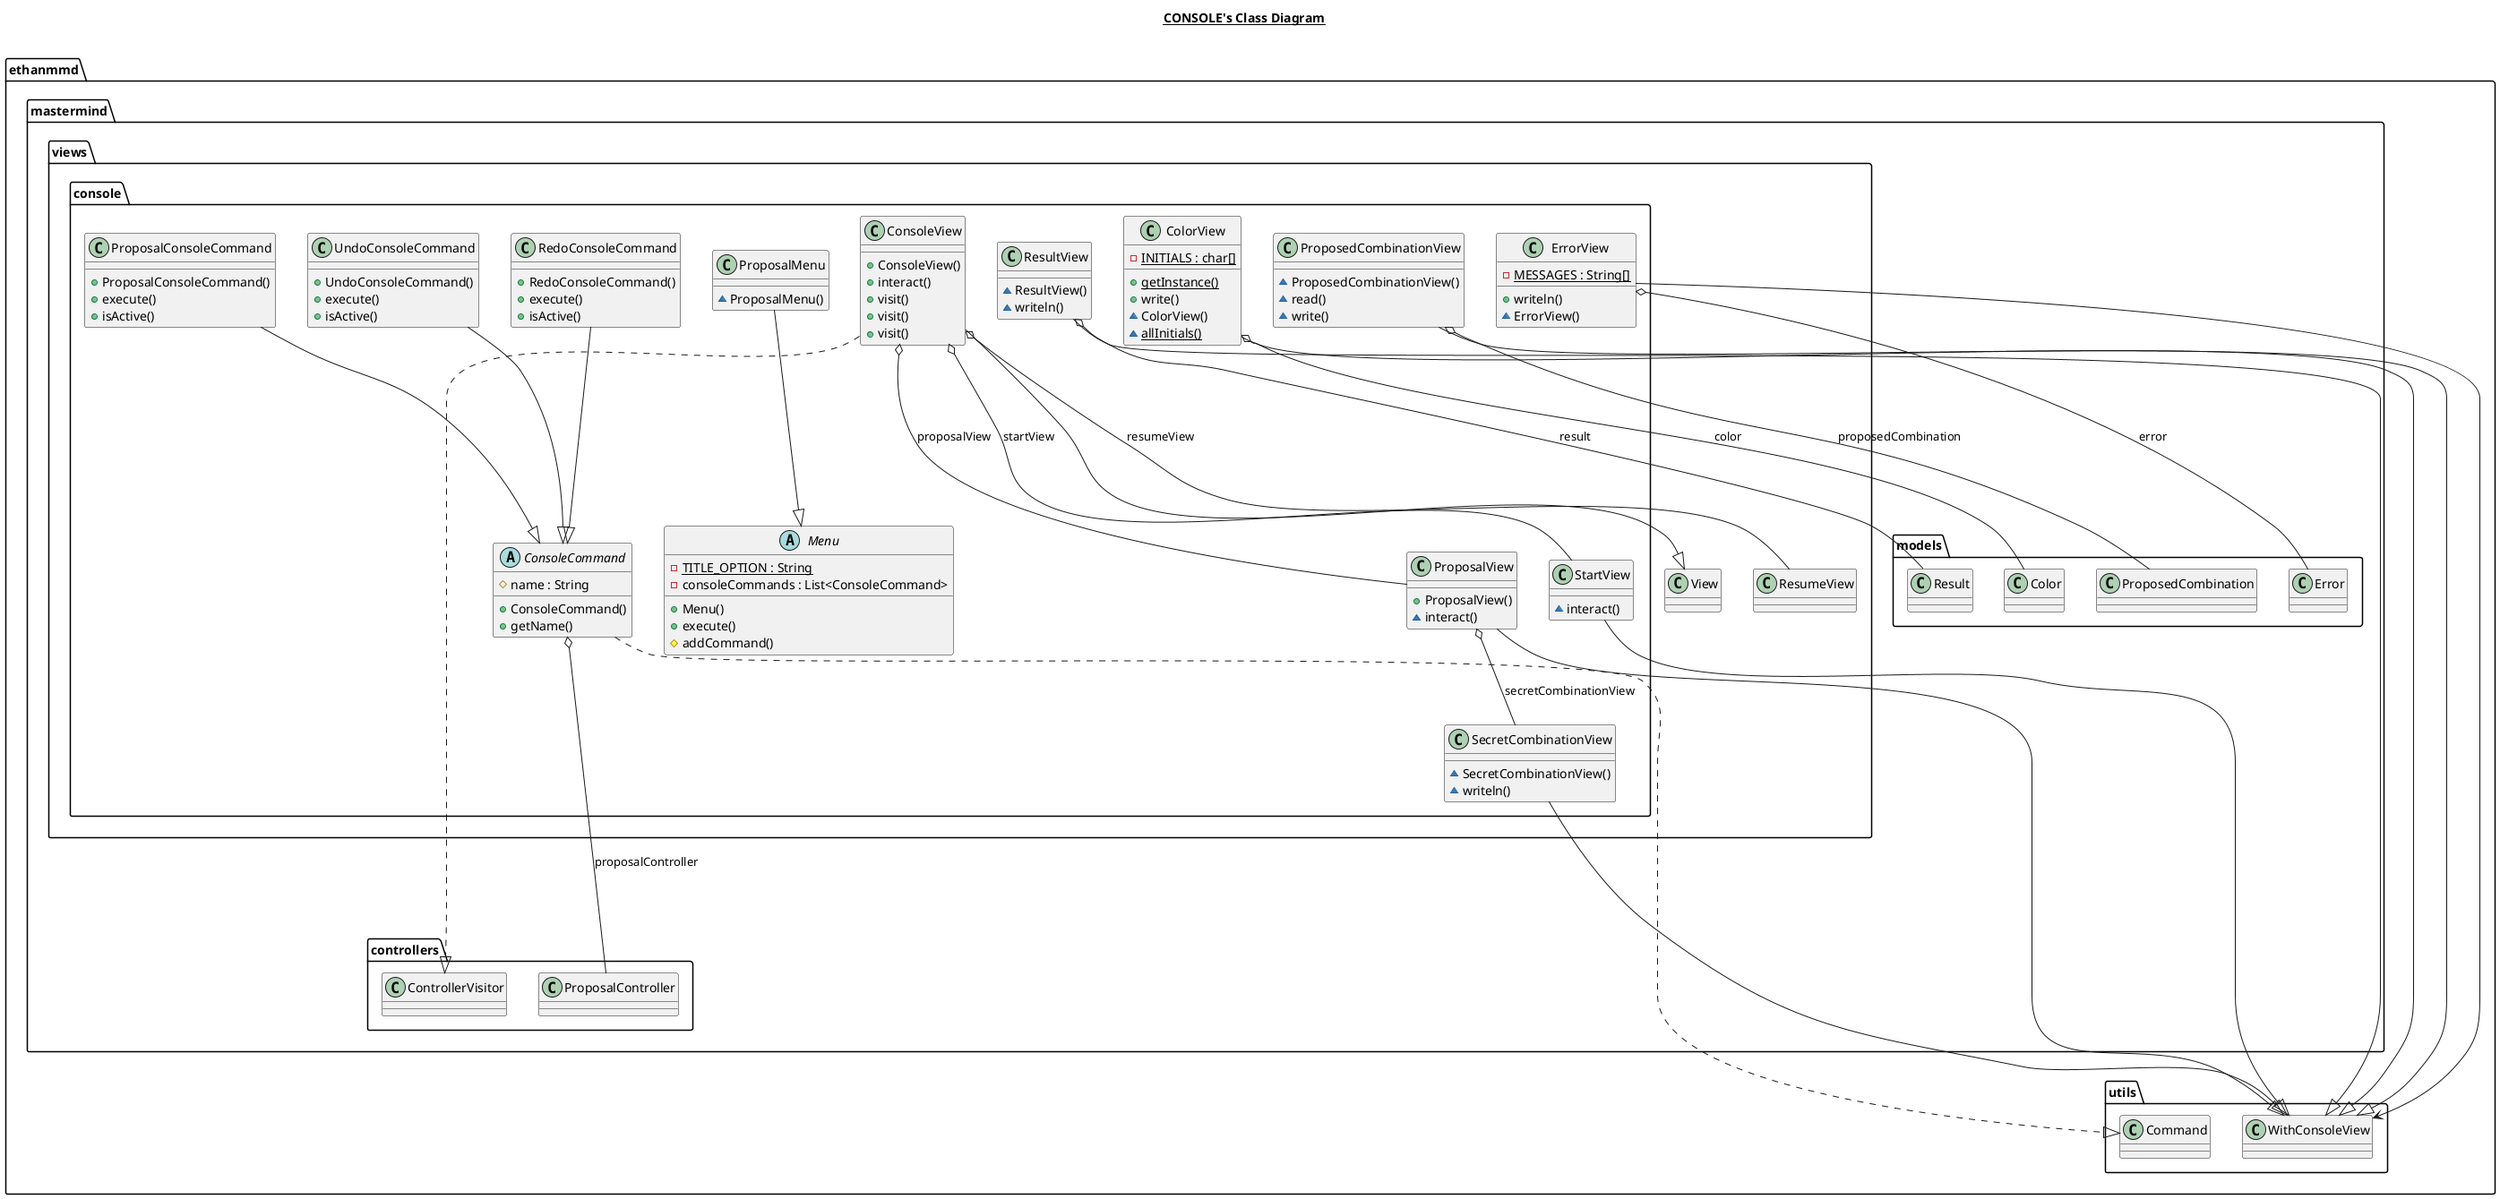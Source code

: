 @startuml

title __CONSOLE's Class Diagram__\n

  namespace ethanmmd.mastermind {
    namespace views {
      namespace console {
        class ethanmmd.mastermind.views.console.ColorView {
            {static} - INITIALS : char[]
            {static} + getInstance()
            + write()
            ~ ColorView()
            {static} ~ allInitials()
        }

        abstract class ethanmmd.mastermind.views.console.ConsoleCommand {
                    # name : String
                    + ConsoleCommand()
                    + getName()
        }

        class ethanmmd.mastermind.views.console.ConsoleView {
                    + ConsoleView()
                    + interact()
                    + visit()
                    + visit()
                    + visit()
        }

        class ethanmmd.mastermind.views.console.ErrorView {
                    {static} - MESSAGES : String[]
                    + writeln()
                    ~ ErrorView()
                }

        abstract class ethanmmd.mastermind.views.console.Menu {
                    {static} - TITLE_OPTION : String
                    - consoleCommands : List<ConsoleCommand>
                    + Menu()
                    + execute()
                    # addCommand()
                }

        class ethanmmd.mastermind.views.console.ProposalConsoleCommand {
                    + ProposalConsoleCommand()
                    + execute()
                    + isActive()
                }

        class ethanmmd.mastermind.views.console.ProposalMenu {
                    ~ ProposalMenu()
                }

        class ethanmmd.mastermind.views.console.ProposalView {
                    + ProposalView()
                    ~ interact()
                }

        class ethanmmd.mastermind.views.console.UndoConsoleCommand {
                    + UndoConsoleCommand()
                    + execute()
                    + isActive()
                }
        class ethanmmd.mastermind.views.console.StartView {
                    ~ interact()
                }

        class ethanmmd.mastermind.views.console.SecretCombinationView {
                    ~ SecretCombinationView()
                    ~ writeln()
                }

        class ethanmmd.mastermind.views.console.ResultView {
                    ~ ResultView()
                    ~ writeln()
        }

        class ethanmmd.mastermind.views.console.RedoConsoleCommand {
                    + RedoConsoleCommand()
                    + execute()
                    + isActive()
        }

        class ethanmmd.mastermind.views.console.ProposedCombinationView {
                    ~ ProposedCombinationView()
                    ~ read()
                    ~ write()
        }
      }
    }
  }
  

ethanmmd.mastermind.views.console.ColorView -down---|> ethanmmd.utils.WithConsoleView
ethanmmd.mastermind.views.console.ColorView o---- ethanmmd.mastermind.models.Color : color
ethanmmd.mastermind.views.console.ConsoleCommand .down...|> ethanmmd.utils.Command
ethanmmd.mastermind.views.console.ConsoleCommand o---- ethanmmd.mastermind.controllers.ProposalController : proposalController
ethanmmd.mastermind.views.console.ConsoleView .down.|> ethanmmd.mastermind.controllers.ControllerVisitor
ethanmmd.mastermind.views.console.ConsoleView -down---|> ethanmmd.mastermind.views.View
ethanmmd.mastermind.views.console.ConsoleView o---- ethanmmd.mastermind.views.console.ProposalView : proposalView
ethanmmd.mastermind.views.console.ConsoleView o---- ethanmmd.mastermind.views.ResumeView : resumeView
ethanmmd.mastermind.views.console.ConsoleView o---- ethanmmd.mastermind.views.console.StartView : startView
ethanmmd.mastermind.views.console.ErrorView -down---> ethanmmd.utils.WithConsoleView
ethanmmd.mastermind.views.console.ErrorView o---- ethanmmd.mastermind.models.Error : error
ethanmmd.mastermind.views.console.ProposalConsoleCommand -down---|> ethanmmd.mastermind.views.console.ConsoleCommand
ethanmmd.mastermind.views.console.ProposalMenu -down---|> ethanmmd.mastermind.views.console.Menu
ethanmmd.mastermind.views.console.ProposalView -down---|> ethanmmd.utils.WithConsoleView
ethanmmd.mastermind.views.console.ProposalView o-- ethanmmd.mastermind.views.console.SecretCombinationView : secretCombinationView
ethanmmd.mastermind.views.console.ProposedCombinationView -down---|> ethanmmd.utils.WithConsoleView
ethanmmd.mastermind.views.console.ProposedCombinationView o---- ethanmmd.mastermind.models.ProposedCombination : proposedCombination
ethanmmd.mastermind.views.console.RedoConsoleCommand -down---|> ethanmmd.mastermind.views.console.ConsoleCommand
ethanmmd.mastermind.views.console.ResultView -down---|> ethanmmd.utils.WithConsoleView
ethanmmd.mastermind.views.console.ResultView o---- ethanmmd.mastermind.models.Result : result
ethanmmd.mastermind.views.console.SecretCombinationView ---down-|> ethanmmd.utils.WithConsoleView
ethanmmd.mastermind.views.console.StartView -down---|> ethanmmd.utils.WithConsoleView
ethanmmd.mastermind.views.console.UndoConsoleCommand -down---|> ethanmmd.mastermind.views.console.ConsoleCommand

@enduml
